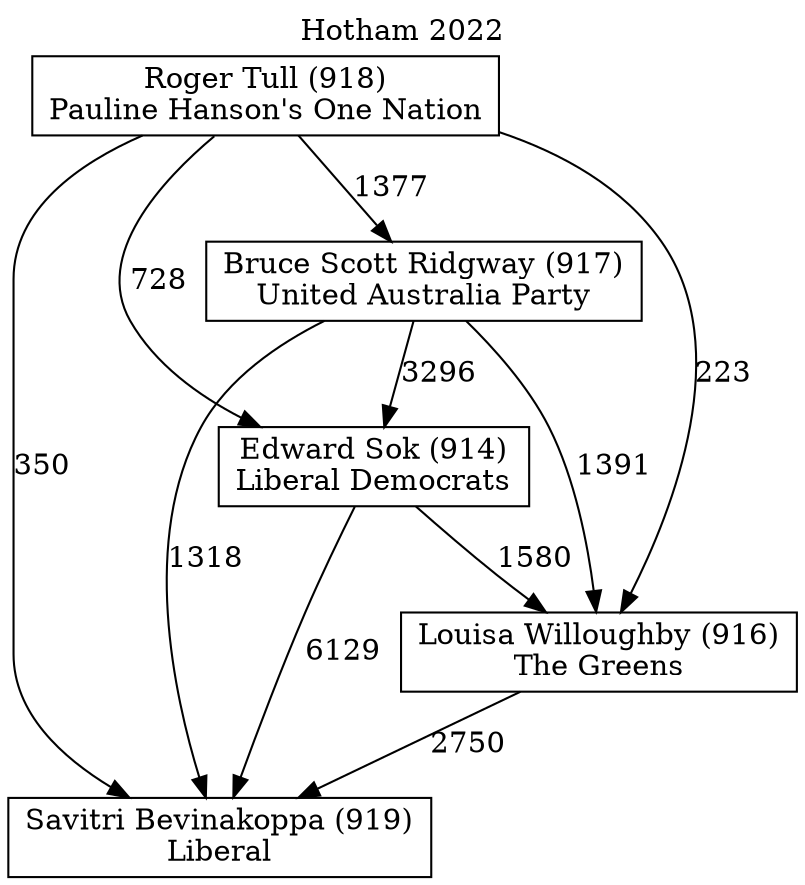 // House preference flow
digraph "Savitri Bevinakoppa (919)_Hotham_2022" {
	graph [label="Hotham 2022" labelloc=t mclimit=10]
	node [shape=box]
	"Savitri Bevinakoppa (919)" [label="Savitri Bevinakoppa (919)
Liberal"]
	"Roger Tull (918)" [label="Roger Tull (918)
Pauline Hanson's One Nation"]
	"Bruce Scott Ridgway (917)" [label="Bruce Scott Ridgway (917)
United Australia Party"]
	"Edward Sok (914)" [label="Edward Sok (914)
Liberal Democrats"]
	"Louisa Willoughby (916)" [label="Louisa Willoughby (916)
The Greens"]
	"Roger Tull (918)" -> "Savitri Bevinakoppa (919)" [label=350]
	"Roger Tull (918)" -> "Edward Sok (914)" [label=728]
	"Edward Sok (914)" -> "Louisa Willoughby (916)" [label=1580]
	"Edward Sok (914)" -> "Savitri Bevinakoppa (919)" [label=6129]
	"Bruce Scott Ridgway (917)" -> "Louisa Willoughby (916)" [label=1391]
	"Roger Tull (918)" -> "Louisa Willoughby (916)" [label=223]
	"Bruce Scott Ridgway (917)" -> "Edward Sok (914)" [label=3296]
	"Roger Tull (918)" -> "Bruce Scott Ridgway (917)" [label=1377]
	"Louisa Willoughby (916)" -> "Savitri Bevinakoppa (919)" [label=2750]
	"Bruce Scott Ridgway (917)" -> "Savitri Bevinakoppa (919)" [label=1318]
}

